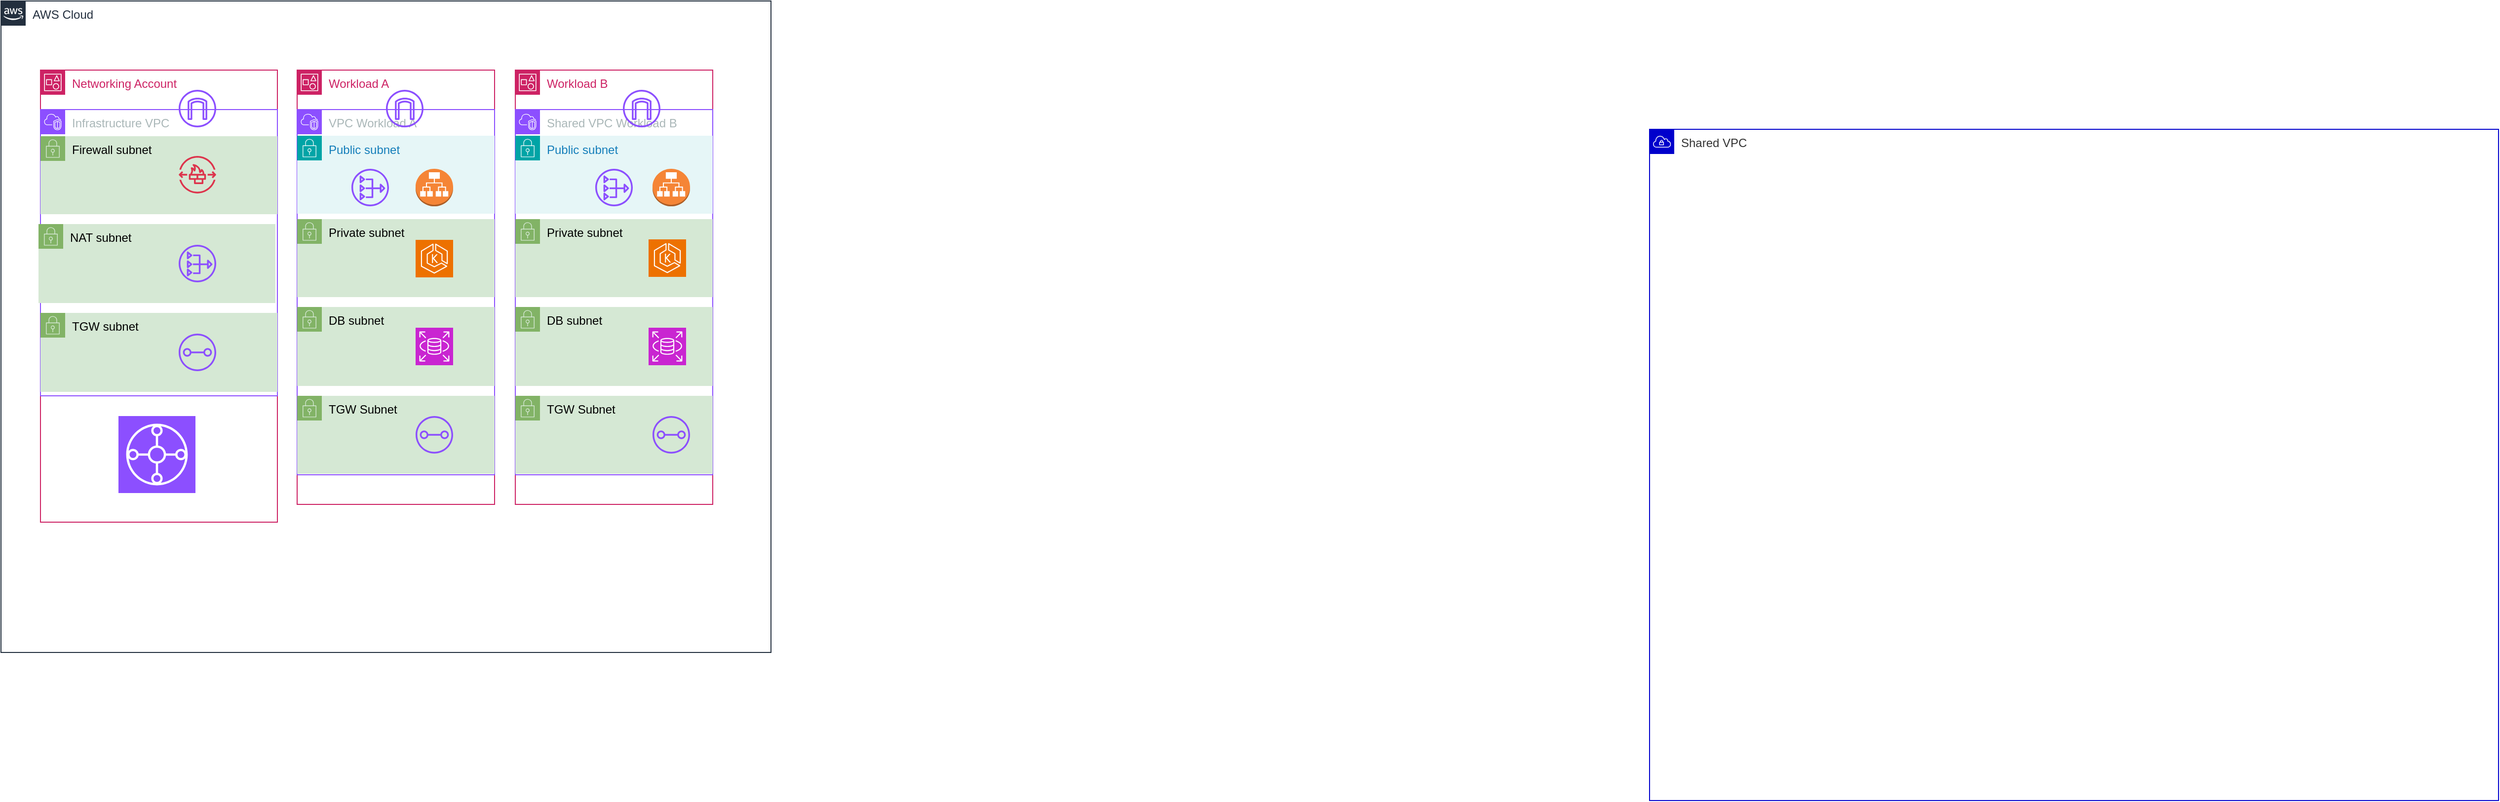 <mxfile version="27.0.6">
  <diagram name="Сторінка-1" id="bL5A5gJLzimJbonjCveA">
    <mxGraphModel dx="1426" dy="821" grid="1" gridSize="10" guides="1" tooltips="1" connect="1" arrows="1" fold="1" page="1" pageScale="1" pageWidth="827" pageHeight="1169" math="0" shadow="0">
      <root>
        <mxCell id="0" />
        <mxCell id="1" parent="0" />
        <mxCell id="knwl62JPrgiIIwLCvcpH-1" value="AWS Cloud" style="points=[[0,0],[0.25,0],[0.5,0],[0.75,0],[1,0],[1,0.25],[1,0.5],[1,0.75],[1,1],[0.75,1],[0.5,1],[0.25,1],[0,1],[0,0.75],[0,0.5],[0,0.25]];outlineConnect=0;gradientColor=none;html=1;whiteSpace=wrap;fontSize=12;fontStyle=0;container=1;pointerEvents=0;collapsible=0;recursiveResize=0;shape=mxgraph.aws4.group;grIcon=mxgraph.aws4.group_aws_cloud_alt;strokeColor=#232F3E;fillColor=none;verticalAlign=top;align=left;spacingLeft=30;fontColor=#232F3E;dashed=0;" parent="1" vertex="1">
          <mxGeometry x="40" y="50" width="780" height="660" as="geometry" />
        </mxCell>
        <mxCell id="knwl62JPrgiIIwLCvcpH-8" value="Networking Account" style="points=[[0,0],[0.25,0],[0.5,0],[0.75,0],[1,0],[1,0.25],[1,0.5],[1,0.75],[1,1],[0.75,1],[0.5,1],[0.25,1],[0,1],[0,0.75],[0,0.5],[0,0.25]];outlineConnect=0;gradientColor=none;html=1;whiteSpace=wrap;fontSize=12;fontStyle=0;container=1;pointerEvents=0;collapsible=0;recursiveResize=0;shape=mxgraph.aws4.group;grIcon=mxgraph.aws4.group_account;strokeColor=#CD2264;fillColor=none;verticalAlign=top;align=left;spacingLeft=30;fontColor=#CD2264;dashed=0;movable=1;resizable=1;rotatable=1;deletable=1;editable=1;locked=0;connectable=1;" parent="knwl62JPrgiIIwLCvcpH-1" vertex="1">
          <mxGeometry x="40" y="70" width="240" height="458" as="geometry" />
        </mxCell>
        <mxCell id="cIVMkU_o3QyEsthOLurx-15" value="Infrastructure VPC" style="points=[[0,0],[0.25,0],[0.5,0],[0.75,0],[1,0],[1,0.25],[1,0.5],[1,0.75],[1,1],[0.75,1],[0.5,1],[0.25,1],[0,1],[0,0.75],[0,0.5],[0,0.25]];outlineConnect=0;gradientColor=none;html=1;whiteSpace=wrap;fontSize=12;fontStyle=0;container=1;pointerEvents=0;collapsible=0;recursiveResize=0;shape=mxgraph.aws4.group;grIcon=mxgraph.aws4.group_vpc2;strokeColor=#8C4FFF;fillColor=none;verticalAlign=top;align=left;spacingLeft=30;fontColor=#AAB7B8;dashed=0;" parent="knwl62JPrgiIIwLCvcpH-8" vertex="1">
          <mxGeometry y="40" width="240" height="290" as="geometry" />
        </mxCell>
        <mxCell id="cIVMkU_o3QyEsthOLurx-12" value="Firewall subnet" style="points=[[0,0],[0.25,0],[0.5,0],[0.75,0],[1,0],[1,0.25],[1,0.5],[1,0.75],[1,1],[0.75,1],[0.5,1],[0.25,1],[0,1],[0,0.75],[0,0.5],[0,0.25]];outlineConnect=0;html=1;whiteSpace=wrap;fontSize=12;fontStyle=0;container=1;pointerEvents=0;collapsible=0;recursiveResize=0;shape=mxgraph.aws4.group;grIcon=mxgraph.aws4.group_security_group;grStroke=0;strokeColor=#82b366;fillColor=#d5e8d4;verticalAlign=top;align=left;spacingLeft=30;dashed=0;" parent="cIVMkU_o3QyEsthOLurx-15" vertex="1">
          <mxGeometry y="27" width="240" height="79" as="geometry" />
        </mxCell>
        <mxCell id="cIVMkU_o3QyEsthOLurx-13" value="" style="sketch=0;outlineConnect=0;fontColor=#232F3E;gradientColor=none;fillColor=#DD344C;strokeColor=none;dashed=0;verticalLabelPosition=bottom;verticalAlign=top;align=center;html=1;fontSize=12;fontStyle=0;aspect=fixed;pointerEvents=1;shape=mxgraph.aws4.network_firewall_endpoints;" parent="cIVMkU_o3QyEsthOLurx-12" vertex="1">
          <mxGeometry x="140" y="20" width="38" height="38" as="geometry" />
        </mxCell>
        <mxCell id="cIVMkU_o3QyEsthOLurx-4" value="TGW subnet" style="points=[[0,0],[0.25,0],[0.5,0],[0.75,0],[1,0],[1,0.25],[1,0.5],[1,0.75],[1,1],[0.75,1],[0.5,1],[0.25,1],[0,1],[0,0.75],[0,0.5],[0,0.25]];outlineConnect=0;html=1;whiteSpace=wrap;fontSize=12;fontStyle=0;container=1;pointerEvents=0;collapsible=0;recursiveResize=0;shape=mxgraph.aws4.group;grIcon=mxgraph.aws4.group_security_group;grStroke=0;strokeColor=#82b366;fillColor=#d5e8d4;verticalAlign=top;align=left;spacingLeft=30;dashed=0;" parent="cIVMkU_o3QyEsthOLurx-15" vertex="1">
          <mxGeometry y="206" width="240" height="80" as="geometry" />
        </mxCell>
        <mxCell id="us5GrRanOgY_JpLh8eXe-6" value="" style="sketch=0;outlineConnect=0;fontColor=#232F3E;gradientColor=none;fillColor=#8C4FFF;strokeColor=none;dashed=0;verticalLabelPosition=bottom;verticalAlign=top;align=center;html=1;fontSize=12;fontStyle=0;aspect=fixed;pointerEvents=1;shape=mxgraph.aws4.transit_gateway_attachment;" vertex="1" parent="cIVMkU_o3QyEsthOLurx-4">
          <mxGeometry x="140" y="21" width="38" height="38" as="geometry" />
        </mxCell>
        <mxCell id="cIVMkU_o3QyEsthOLurx-20" value="NAT subnet" style="points=[[0,0],[0.25,0],[0.5,0],[0.75,0],[1,0],[1,0.25],[1,0.5],[1,0.75],[1,1],[0.75,1],[0.5,1],[0.25,1],[0,1],[0,0.75],[0,0.5],[0,0.25]];outlineConnect=0;html=1;whiteSpace=wrap;fontSize=12;fontStyle=0;container=1;pointerEvents=0;collapsible=0;recursiveResize=0;shape=mxgraph.aws4.group;grIcon=mxgraph.aws4.group_security_group;grStroke=0;strokeColor=#82b366;fillColor=#d5e8d4;verticalAlign=top;align=left;spacingLeft=30;dashed=0;" parent="cIVMkU_o3QyEsthOLurx-15" vertex="1">
          <mxGeometry x="-2" y="116" width="240" height="80" as="geometry" />
        </mxCell>
        <mxCell id="cIVMkU_o3QyEsthOLurx-21" value="" style="sketch=0;outlineConnect=0;fontColor=#232F3E;gradientColor=none;fillColor=#8C4FFF;strokeColor=none;dashed=0;verticalLabelPosition=bottom;verticalAlign=top;align=center;html=1;fontSize=12;fontStyle=0;aspect=fixed;pointerEvents=1;shape=mxgraph.aws4.nat_gateway;" parent="cIVMkU_o3QyEsthOLurx-20" vertex="1">
          <mxGeometry x="142" y="21" width="38" height="38" as="geometry" />
        </mxCell>
        <mxCell id="cIVMkU_o3QyEsthOLurx-37" value="" style="sketch=0;outlineConnect=0;fontColor=#232F3E;gradientColor=none;fillColor=#8C4FFF;strokeColor=none;dashed=0;verticalLabelPosition=bottom;verticalAlign=top;align=center;html=1;fontSize=12;fontStyle=0;aspect=fixed;pointerEvents=1;shape=mxgraph.aws4.internet_gateway;" parent="cIVMkU_o3QyEsthOLurx-15" vertex="1">
          <mxGeometry x="140" y="-20" width="38" height="38" as="geometry" />
        </mxCell>
        <mxCell id="cIVMkU_o3QyEsthOLurx-18" value="" style="sketch=0;points=[[0,0,0],[0.25,0,0],[0.5,0,0],[0.75,0,0],[1,0,0],[0,1,0],[0.25,1,0],[0.5,1,0],[0.75,1,0],[1,1,0],[0,0.25,0],[0,0.5,0],[0,0.75,0],[1,0.25,0],[1,0.5,0],[1,0.75,0]];outlineConnect=0;fontColor=#232F3E;fillColor=#8C4FFF;strokeColor=#ffffff;dashed=0;verticalLabelPosition=bottom;verticalAlign=top;align=center;html=1;fontSize=12;fontStyle=0;aspect=fixed;shape=mxgraph.aws4.resourceIcon;resIcon=mxgraph.aws4.transit_gateway;" parent="knwl62JPrgiIIwLCvcpH-8" vertex="1">
          <mxGeometry x="79" y="350.5" width="78" height="78" as="geometry" />
        </mxCell>
        <mxCell id="knwl62JPrgiIIwLCvcpH-11" value="Workload A" style="points=[[0,0],[0.25,0],[0.5,0],[0.75,0],[1,0],[1,0.25],[1,0.5],[1,0.75],[1,1],[0.75,1],[0.5,1],[0.25,1],[0,1],[0,0.75],[0,0.5],[0,0.25]];outlineConnect=0;gradientColor=none;html=1;whiteSpace=wrap;fontSize=12;fontStyle=0;container=1;pointerEvents=0;collapsible=0;recursiveResize=0;shape=mxgraph.aws4.group;grIcon=mxgraph.aws4.group_account;strokeColor=#CD2264;fillColor=none;verticalAlign=top;align=left;spacingLeft=30;fontColor=#CD2264;dashed=0;" parent="knwl62JPrgiIIwLCvcpH-1" vertex="1">
          <mxGeometry x="300" y="70" width="200" height="440" as="geometry" />
        </mxCell>
        <mxCell id="cIVMkU_o3QyEsthOLurx-7" value="VPC Workload A" style="points=[[0,0],[0.25,0],[0.5,0],[0.75,0],[1,0],[1,0.25],[1,0.5],[1,0.75],[1,1],[0.75,1],[0.5,1],[0.25,1],[0,1],[0,0.75],[0,0.5],[0,0.25]];outlineConnect=0;gradientColor=none;html=1;whiteSpace=wrap;fontSize=12;fontStyle=0;container=1;pointerEvents=0;collapsible=0;recursiveResize=0;shape=mxgraph.aws4.group;grIcon=mxgraph.aws4.group_vpc2;strokeColor=#8C4FFF;fillColor=none;verticalAlign=top;align=left;spacingLeft=30;fontColor=#AAB7B8;dashed=0;" parent="knwl62JPrgiIIwLCvcpH-11" vertex="1">
          <mxGeometry y="40" width="200" height="370" as="geometry" />
        </mxCell>
        <mxCell id="cIVMkU_o3QyEsthOLurx-3" value="Private subnet" style="points=[[0,0],[0.25,0],[0.5,0],[0.75,0],[1,0],[1,0.25],[1,0.5],[1,0.75],[1,1],[0.75,1],[0.5,1],[0.25,1],[0,1],[0,0.75],[0,0.5],[0,0.25]];outlineConnect=0;html=1;whiteSpace=wrap;fontSize=12;fontStyle=0;container=1;pointerEvents=0;collapsible=0;recursiveResize=0;shape=mxgraph.aws4.group;grIcon=mxgraph.aws4.group_security_group;grStroke=0;strokeColor=#82b366;fillColor=#d5e8d4;verticalAlign=top;align=left;spacingLeft=30;dashed=0;" parent="cIVMkU_o3QyEsthOLurx-7" vertex="1">
          <mxGeometry y="111" width="200" height="79" as="geometry" />
        </mxCell>
        <mxCell id="cIVMkU_o3QyEsthOLurx-31" value="" style="sketch=0;points=[[0,0,0],[0.25,0,0],[0.5,0,0],[0.75,0,0],[1,0,0],[0,1,0],[0.25,1,0],[0.5,1,0],[0.75,1,0],[1,1,0],[0,0.25,0],[0,0.5,0],[0,0.75,0],[1,0.25,0],[1,0.5,0],[1,0.75,0]];outlineConnect=0;fontColor=#232F3E;fillColor=#ED7100;strokeColor=#ffffff;dashed=0;verticalLabelPosition=bottom;verticalAlign=top;align=center;html=1;fontSize=12;fontStyle=0;aspect=fixed;shape=mxgraph.aws4.resourceIcon;resIcon=mxgraph.aws4.eks;" parent="cIVMkU_o3QyEsthOLurx-3" vertex="1">
          <mxGeometry x="120" y="21" width="38" height="38" as="geometry" />
        </mxCell>
        <mxCell id="cIVMkU_o3QyEsthOLurx-5" value="DB subnet" style="points=[[0,0],[0.25,0],[0.5,0],[0.75,0],[1,0],[1,0.25],[1,0.5],[1,0.75],[1,1],[0.75,1],[0.5,1],[0.25,1],[0,1],[0,0.75],[0,0.5],[0,0.25]];outlineConnect=0;html=1;whiteSpace=wrap;fontSize=12;fontStyle=0;container=1;pointerEvents=0;collapsible=0;recursiveResize=0;shape=mxgraph.aws4.group;grIcon=mxgraph.aws4.group_security_group;grStroke=0;strokeColor=#82b366;fillColor=#d5e8d4;verticalAlign=top;align=left;spacingLeft=30;dashed=0;" parent="cIVMkU_o3QyEsthOLurx-7" vertex="1">
          <mxGeometry y="200" width="200" height="80" as="geometry" />
        </mxCell>
        <mxCell id="cIVMkU_o3QyEsthOLurx-33" value="" style="sketch=0;points=[[0,0,0],[0.25,0,0],[0.5,0,0],[0.75,0,0],[1,0,0],[0,1,0],[0.25,1,0],[0.5,1,0],[0.75,1,0],[1,1,0],[0,0.25,0],[0,0.5,0],[0,0.75,0],[1,0.25,0],[1,0.5,0],[1,0.75,0]];outlineConnect=0;fontColor=#232F3E;fillColor=#C925D1;strokeColor=#ffffff;dashed=0;verticalLabelPosition=bottom;verticalAlign=top;align=center;html=1;fontSize=12;fontStyle=0;aspect=fixed;shape=mxgraph.aws4.resourceIcon;resIcon=mxgraph.aws4.rds;" parent="cIVMkU_o3QyEsthOLurx-5" vertex="1">
          <mxGeometry x="120" y="21" width="38" height="38" as="geometry" />
        </mxCell>
        <mxCell id="cIVMkU_o3QyEsthOLurx-1" value="Public subnet" style="points=[[0,0],[0.25,0],[0.5,0],[0.75,0],[1,0],[1,0.25],[1,0.5],[1,0.75],[1,1],[0.75,1],[0.5,1],[0.25,1],[0,1],[0,0.75],[0,0.5],[0,0.25]];outlineConnect=0;gradientColor=none;html=1;whiteSpace=wrap;fontSize=12;fontStyle=0;container=1;pointerEvents=0;collapsible=0;recursiveResize=0;shape=mxgraph.aws4.group;grIcon=mxgraph.aws4.group_security_group;grStroke=0;strokeColor=#00A4A6;fillColor=#E6F6F7;verticalAlign=top;align=left;spacingLeft=30;fontColor=#147EBA;dashed=0;" parent="cIVMkU_o3QyEsthOLurx-7" vertex="1">
          <mxGeometry y="26.5" width="200" height="79" as="geometry" />
        </mxCell>
        <mxCell id="cIVMkU_o3QyEsthOLurx-8" value="" style="outlineConnect=0;dashed=0;verticalLabelPosition=bottom;verticalAlign=top;align=center;html=1;shape=mxgraph.aws3.application_load_balancer;fillColor=#F58536;gradientColor=none;" parent="cIVMkU_o3QyEsthOLurx-1" vertex="1">
          <mxGeometry x="120" y="33.5" width="38" height="38" as="geometry" />
        </mxCell>
        <mxCell id="us5GrRanOgY_JpLh8eXe-1" value="" style="sketch=0;outlineConnect=0;fontColor=#232F3E;gradientColor=none;fillColor=#8C4FFF;strokeColor=none;dashed=0;verticalLabelPosition=bottom;verticalAlign=top;align=center;html=1;fontSize=12;fontStyle=0;aspect=fixed;pointerEvents=1;shape=mxgraph.aws4.nat_gateway;" vertex="1" parent="cIVMkU_o3QyEsthOLurx-1">
          <mxGeometry x="55" y="33.5" width="38" height="38" as="geometry" />
        </mxCell>
        <mxCell id="cIVMkU_o3QyEsthOLurx-17" value="TGW Subnet" style="points=[[0,0],[0.25,0],[0.5,0],[0.75,0],[1,0],[1,0.25],[1,0.5],[1,0.75],[1,1],[0.75,1],[0.5,1],[0.25,1],[0,1],[0,0.75],[0,0.5],[0,0.25]];outlineConnect=0;html=1;whiteSpace=wrap;fontSize=12;fontStyle=0;container=1;pointerEvents=0;collapsible=0;recursiveResize=0;shape=mxgraph.aws4.group;grIcon=mxgraph.aws4.group_security_group;grStroke=0;strokeColor=#82b366;fillColor=#d5e8d4;verticalAlign=top;align=left;spacingLeft=30;dashed=0;" parent="cIVMkU_o3QyEsthOLurx-7" vertex="1">
          <mxGeometry y="290" width="200" height="79" as="geometry" />
        </mxCell>
        <mxCell id="cIVMkU_o3QyEsthOLurx-23" value="" style="sketch=0;outlineConnect=0;fontColor=#232F3E;gradientColor=none;fillColor=#8C4FFF;strokeColor=none;dashed=0;verticalLabelPosition=bottom;verticalAlign=top;align=center;html=1;fontSize=12;fontStyle=0;aspect=fixed;pointerEvents=1;shape=mxgraph.aws4.transit_gateway_attachment;" parent="cIVMkU_o3QyEsthOLurx-17" vertex="1">
          <mxGeometry x="120" y="20.5" width="38" height="38" as="geometry" />
        </mxCell>
        <mxCell id="us5GrRanOgY_JpLh8eXe-3" value="" style="sketch=0;outlineConnect=0;fontColor=#232F3E;gradientColor=none;fillColor=#8C4FFF;strokeColor=none;dashed=0;verticalLabelPosition=bottom;verticalAlign=top;align=center;html=1;fontSize=12;fontStyle=0;aspect=fixed;pointerEvents=1;shape=mxgraph.aws4.internet_gateway;" vertex="1" parent="cIVMkU_o3QyEsthOLurx-7">
          <mxGeometry x="90" y="-20" width="38" height="38" as="geometry" />
        </mxCell>
        <mxCell id="knwl62JPrgiIIwLCvcpH-13" value="Workload B" style="points=[[0,0],[0.25,0],[0.5,0],[0.75,0],[1,0],[1,0.25],[1,0.5],[1,0.75],[1,1],[0.75,1],[0.5,1],[0.25,1],[0,1],[0,0.75],[0,0.5],[0,0.25]];outlineConnect=0;gradientColor=none;html=1;whiteSpace=wrap;fontSize=12;fontStyle=0;container=1;pointerEvents=0;collapsible=0;recursiveResize=0;shape=mxgraph.aws4.group;grIcon=mxgraph.aws4.group_account;strokeColor=#CD2264;fillColor=none;verticalAlign=top;align=left;spacingLeft=30;fontColor=#CD2264;dashed=0;" parent="knwl62JPrgiIIwLCvcpH-1" vertex="1">
          <mxGeometry x="521" y="70" width="200" height="440" as="geometry" />
        </mxCell>
        <mxCell id="cIVMkU_o3QyEsthOLurx-24" value="&lt;div&gt;Shared VPC Workload B&lt;/div&gt;&lt;div&gt;&lt;br&gt;&lt;/div&gt;" style="points=[[0,0],[0.25,0],[0.5,0],[0.75,0],[1,0],[1,0.25],[1,0.5],[1,0.75],[1,1],[0.75,1],[0.5,1],[0.25,1],[0,1],[0,0.75],[0,0.5],[0,0.25]];outlineConnect=0;gradientColor=none;html=1;whiteSpace=wrap;fontSize=12;fontStyle=0;container=1;pointerEvents=0;collapsible=0;recursiveResize=0;shape=mxgraph.aws4.group;grIcon=mxgraph.aws4.group_vpc2;strokeColor=#8C4FFF;fillColor=none;verticalAlign=top;align=left;spacingLeft=30;fontColor=#AAB7B8;dashed=0;" parent="knwl62JPrgiIIwLCvcpH-13" vertex="1">
          <mxGeometry y="40" width="200" height="370" as="geometry" />
        </mxCell>
        <mxCell id="cIVMkU_o3QyEsthOLurx-25" value="Private subnet" style="points=[[0,0],[0.25,0],[0.5,0],[0.75,0],[1,0],[1,0.25],[1,0.5],[1,0.75],[1,1],[0.75,1],[0.5,1],[0.25,1],[0,1],[0,0.75],[0,0.5],[0,0.25]];outlineConnect=0;html=1;whiteSpace=wrap;fontSize=12;fontStyle=0;container=1;pointerEvents=0;collapsible=0;recursiveResize=0;shape=mxgraph.aws4.group;grIcon=mxgraph.aws4.group_security_group;grStroke=0;strokeColor=#82b366;fillColor=#d5e8d4;verticalAlign=top;align=left;spacingLeft=30;dashed=0;" parent="cIVMkU_o3QyEsthOLurx-24" vertex="1">
          <mxGeometry y="111" width="200" height="79" as="geometry" />
        </mxCell>
        <mxCell id="cIVMkU_o3QyEsthOLurx-32" value="" style="sketch=0;points=[[0,0,0],[0.25,0,0],[0.5,0,0],[0.75,0,0],[1,0,0],[0,1,0],[0.25,1,0],[0.5,1,0],[0.75,1,0],[1,1,0],[0,0.25,0],[0,0.5,0],[0,0.75,0],[1,0.25,0],[1,0.5,0],[1,0.75,0]];outlineConnect=0;fontColor=#232F3E;fillColor=#ED7100;strokeColor=#ffffff;dashed=0;verticalLabelPosition=bottom;verticalAlign=top;align=center;html=1;fontSize=12;fontStyle=0;aspect=fixed;shape=mxgraph.aws4.resourceIcon;resIcon=mxgraph.aws4.eks;" parent="cIVMkU_o3QyEsthOLurx-25" vertex="1">
          <mxGeometry x="135" y="20.5" width="38" height="38" as="geometry" />
        </mxCell>
        <mxCell id="cIVMkU_o3QyEsthOLurx-26" value="DB subnet" style="points=[[0,0],[0.25,0],[0.5,0],[0.75,0],[1,0],[1,0.25],[1,0.5],[1,0.75],[1,1],[0.75,1],[0.5,1],[0.25,1],[0,1],[0,0.75],[0,0.5],[0,0.25]];outlineConnect=0;html=1;whiteSpace=wrap;fontSize=12;fontStyle=0;container=1;pointerEvents=0;collapsible=0;recursiveResize=0;shape=mxgraph.aws4.group;grIcon=mxgraph.aws4.group_security_group;grStroke=0;strokeColor=#82b366;fillColor=#d5e8d4;verticalAlign=top;align=left;spacingLeft=30;dashed=0;" parent="cIVMkU_o3QyEsthOLurx-24" vertex="1">
          <mxGeometry y="200" width="200" height="80" as="geometry" />
        </mxCell>
        <mxCell id="cIVMkU_o3QyEsthOLurx-34" value="" style="sketch=0;points=[[0,0,0],[0.25,0,0],[0.5,0,0],[0.75,0,0],[1,0,0],[0,1,0],[0.25,1,0],[0.5,1,0],[0.75,1,0],[1,1,0],[0,0.25,0],[0,0.5,0],[0,0.75,0],[1,0.25,0],[1,0.5,0],[1,0.75,0]];outlineConnect=0;fontColor=#232F3E;fillColor=#C925D1;strokeColor=#ffffff;dashed=0;verticalLabelPosition=bottom;verticalAlign=top;align=center;html=1;fontSize=12;fontStyle=0;aspect=fixed;shape=mxgraph.aws4.resourceIcon;resIcon=mxgraph.aws4.rds;" parent="cIVMkU_o3QyEsthOLurx-26" vertex="1">
          <mxGeometry x="135" y="21" width="38" height="38" as="geometry" />
        </mxCell>
        <mxCell id="cIVMkU_o3QyEsthOLurx-27" value="Public subnet" style="points=[[0,0],[0.25,0],[0.5,0],[0.75,0],[1,0],[1,0.25],[1,0.5],[1,0.75],[1,1],[0.75,1],[0.5,1],[0.25,1],[0,1],[0,0.75],[0,0.5],[0,0.25]];outlineConnect=0;gradientColor=none;html=1;whiteSpace=wrap;fontSize=12;fontStyle=0;container=1;pointerEvents=0;collapsible=0;recursiveResize=0;shape=mxgraph.aws4.group;grIcon=mxgraph.aws4.group_security_group;grStroke=0;strokeColor=#00A4A6;fillColor=#E6F6F7;verticalAlign=top;align=left;spacingLeft=30;fontColor=#147EBA;dashed=0;" parent="cIVMkU_o3QyEsthOLurx-24" vertex="1">
          <mxGeometry y="26.5" width="200" height="79" as="geometry" />
        </mxCell>
        <mxCell id="cIVMkU_o3QyEsthOLurx-28" value="" style="outlineConnect=0;dashed=0;verticalLabelPosition=bottom;verticalAlign=top;align=center;html=1;shape=mxgraph.aws3.application_load_balancer;fillColor=#F58536;gradientColor=none;" parent="cIVMkU_o3QyEsthOLurx-27" vertex="1">
          <mxGeometry x="139" y="33.5" width="38" height="38" as="geometry" />
        </mxCell>
        <mxCell id="us5GrRanOgY_JpLh8eXe-2" value="" style="sketch=0;outlineConnect=0;fontColor=#232F3E;gradientColor=none;fillColor=#8C4FFF;strokeColor=none;dashed=0;verticalLabelPosition=bottom;verticalAlign=top;align=center;html=1;fontSize=12;fontStyle=0;aspect=fixed;pointerEvents=1;shape=mxgraph.aws4.nat_gateway;" vertex="1" parent="cIVMkU_o3QyEsthOLurx-27">
          <mxGeometry x="81" y="33.5" width="38" height="38" as="geometry" />
        </mxCell>
        <mxCell id="cIVMkU_o3QyEsthOLurx-29" value="TGW Subnet" style="points=[[0,0],[0.25,0],[0.5,0],[0.75,0],[1,0],[1,0.25],[1,0.5],[1,0.75],[1,1],[0.75,1],[0.5,1],[0.25,1],[0,1],[0,0.75],[0,0.5],[0,0.25]];outlineConnect=0;html=1;whiteSpace=wrap;fontSize=12;fontStyle=0;container=1;pointerEvents=0;collapsible=0;recursiveResize=0;shape=mxgraph.aws4.group;grIcon=mxgraph.aws4.group_security_group;grStroke=0;strokeColor=#82b366;fillColor=#d5e8d4;verticalAlign=top;align=left;spacingLeft=30;dashed=0;" parent="cIVMkU_o3QyEsthOLurx-24" vertex="1">
          <mxGeometry y="290" width="200" height="79" as="geometry" />
        </mxCell>
        <mxCell id="cIVMkU_o3QyEsthOLurx-30" value="" style="sketch=0;outlineConnect=0;fontColor=#232F3E;gradientColor=none;fillColor=#8C4FFF;strokeColor=none;dashed=0;verticalLabelPosition=bottom;verticalAlign=top;align=center;html=1;fontSize=12;fontStyle=0;aspect=fixed;pointerEvents=1;shape=mxgraph.aws4.transit_gateway_attachment;" parent="cIVMkU_o3QyEsthOLurx-29" vertex="1">
          <mxGeometry x="139" y="20.5" width="38" height="38" as="geometry" />
        </mxCell>
        <mxCell id="us5GrRanOgY_JpLh8eXe-4" value="" style="sketch=0;outlineConnect=0;fontColor=#232F3E;gradientColor=none;fillColor=#8C4FFF;strokeColor=none;dashed=0;verticalLabelPosition=bottom;verticalAlign=top;align=center;html=1;fontSize=12;fontStyle=0;aspect=fixed;pointerEvents=1;shape=mxgraph.aws4.internet_gateway;" vertex="1" parent="knwl62JPrgiIIwLCvcpH-13">
          <mxGeometry x="109" y="20" width="38" height="38" as="geometry" />
        </mxCell>
        <mxCell id="us5GrRanOgY_JpLh8eXe-5" style="edgeStyle=orthogonalEdgeStyle;rounded=0;orthogonalLoop=1;jettySize=auto;html=1;exitX=0.5;exitY=1;exitDx=0;exitDy=0;" edge="1" parent="knwl62JPrgiIIwLCvcpH-1" source="knwl62JPrgiIIwLCvcpH-8" target="knwl62JPrgiIIwLCvcpH-8">
          <mxGeometry relative="1" as="geometry" />
        </mxCell>
        <mxCell id="knwl62JPrgiIIwLCvcpH-5" value="Shared VPC" style="sketch=0;outlineConnect=0;html=1;whiteSpace=wrap;fontSize=12;fontStyle=0;shape=mxgraph.aws4.group;grIcon=mxgraph.aws4.group_vpc;verticalAlign=top;align=left;spacingLeft=30;dashed=0;fillColor=none;strokeColor=#0000CC;fontColor=#333333;" parent="1" vertex="1">
          <mxGeometry x="1710" y="180" width="860" height="680" as="geometry" />
        </mxCell>
      </root>
    </mxGraphModel>
  </diagram>
</mxfile>
